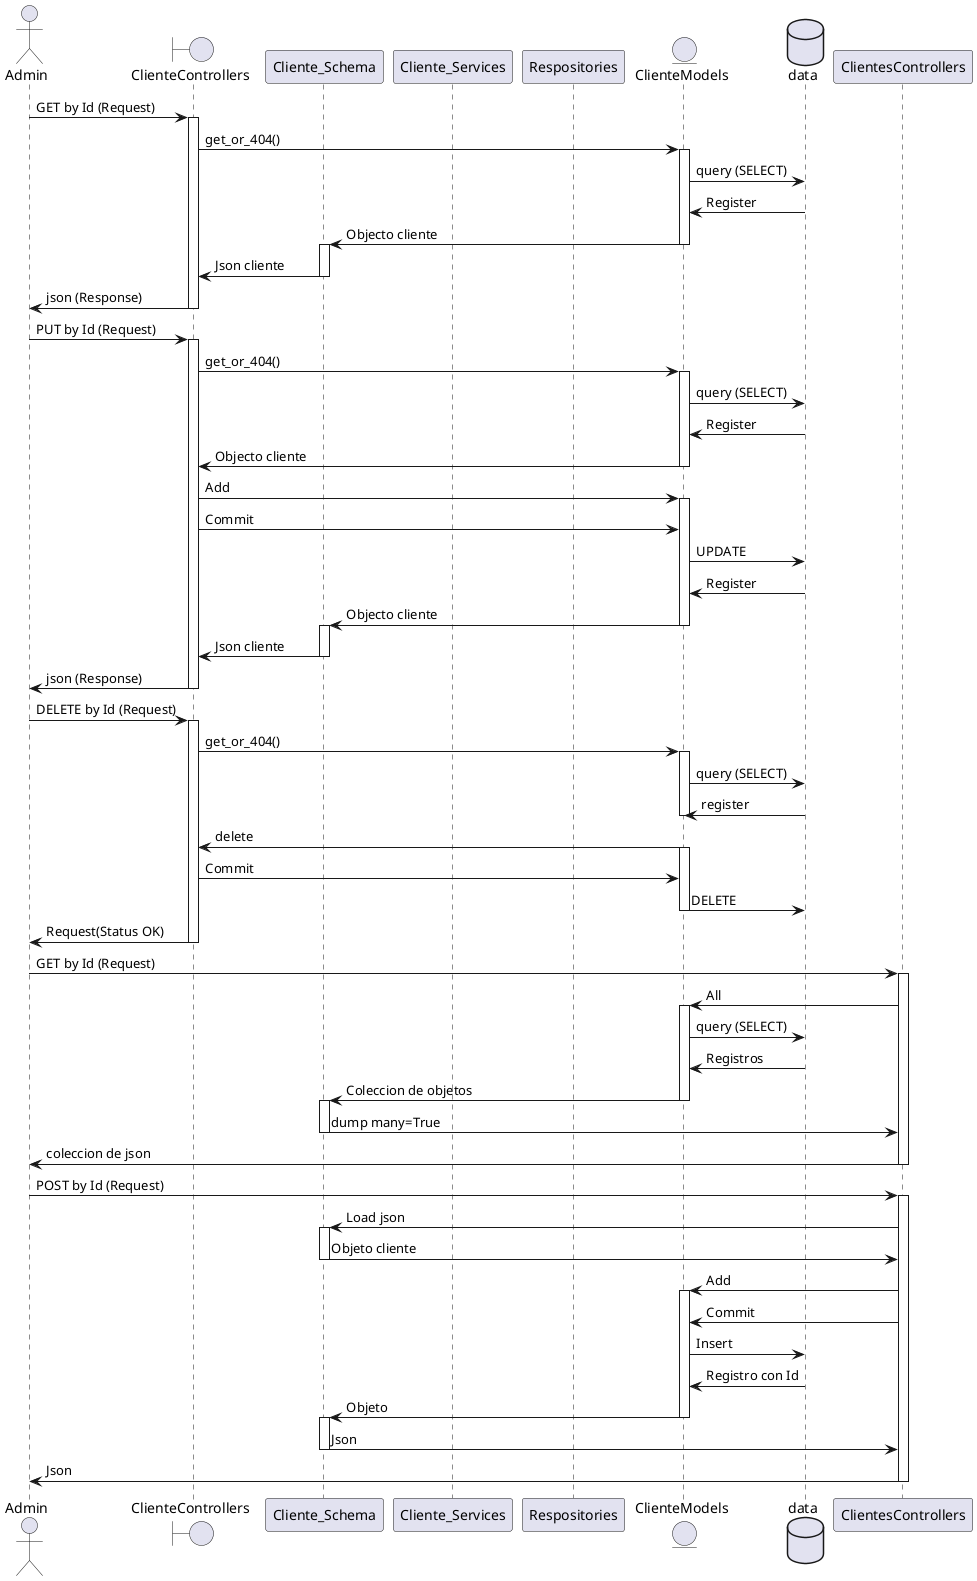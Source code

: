 @startuml
actor Admin
boundary ClienteControllers
participant Cliente_Schema
participant Cliente_Services
participant Respositories
entity ClienteModels
database data

Admin -> ClienteControllers: GET by Id (Request)
activate ClienteControllers
ClienteControllers -> ClienteModels: get_or_404()
activate ClienteModels
ClienteModels -> data: query (SELECT)
ClienteModels <- data: Register
Cliente_Schema <- ClienteModels: Objecto cliente
deactivate ClienteModels
activate Cliente_Schema
ClienteControllers <- Cliente_Schema: Json cliente
deactivate Cliente_Schema
Admin <- ClienteControllers: json (Response)
deactivate ClienteControllers

Admin -> ClienteControllers: PUT by Id (Request)
activate ClienteControllers
ClienteControllers -> ClienteModels: get_or_404()
activate ClienteModels
ClienteModels -> data: query (SELECT)
ClienteModels <- data: Register
ClienteControllers <- ClienteModels: Objecto cliente
deactivate ClienteModels
ClienteControllers -> ClienteModels: Add
activate ClienteModels
ClienteControllers -> ClienteModels: Commit
ClienteModels -> data: UPDATE
ClienteModels <- data: Register
Cliente_Schema <- ClienteModels: Objecto cliente
deactivate ClienteModels
activate Cliente_Schema
ClienteControllers <- Cliente_Schema: Json cliente
deactivate Cliente_Schema
Admin <- ClienteControllers: json (Response)
deactivate ClienteControllers

Admin -> ClienteControllers: DELETE by Id (Request)
activate ClienteControllers
ClienteControllers-> ClienteModels: get_or_404()
activate ClienteModels
ClienteModels -> data: query (SELECT)
ClienteModels <- data: register
deactivate ClienteModels
ClienteControllers <- ClienteModels: delete
activate ClienteModels
ClienteControllers -> ClienteModels: Commit
ClienteModels -> data: DELETE
deactivate ClienteModels
Admin <- ClienteControllers: Request(Status OK)
deactivate ClienteControllers

Admin -> ClientesControllers: GET by Id (Request)
activate ClientesControllers
ClientesControllers -> ClienteModels: All
activate ClienteModels
ClienteModels -> data: query (SELECT)
ClienteModels <- data: Registros
Cliente_Schema <- ClienteModels: Coleccion de objetos
deactivate ClienteModels
activate Cliente_Schema
ClientesControllers <- Cliente_Schema: dump many=True
deactivate Cliente_Schema
Admin <- ClientesControllers: coleccion de json
deactivate ClientesControllers

Admin -> ClientesControllers: POST by Id (Request)
activate ClientesControllers
ClientesControllers -> Cliente_Schema: Load json
activate Cliente_Schema
ClientesControllers <- Cliente_Schema: Objeto cliente
deactivate Cliente_Schema
ClientesControllers -> ClienteModels: Add
activate ClienteModels
ClientesControllers -> ClienteModels: Commit
ClienteModels -> data: Insert
ClienteModels <- data: Registro con Id
Cliente_Schema <- ClienteModels: Objeto
deactivate ClienteModels
activate Cliente_Schema
ClientesControllers <- Cliente_Schema: Json
deactivate Cliente_Schema
Admin <- ClientesControllers: Json
deactivate ClientesControllers

@enduml



